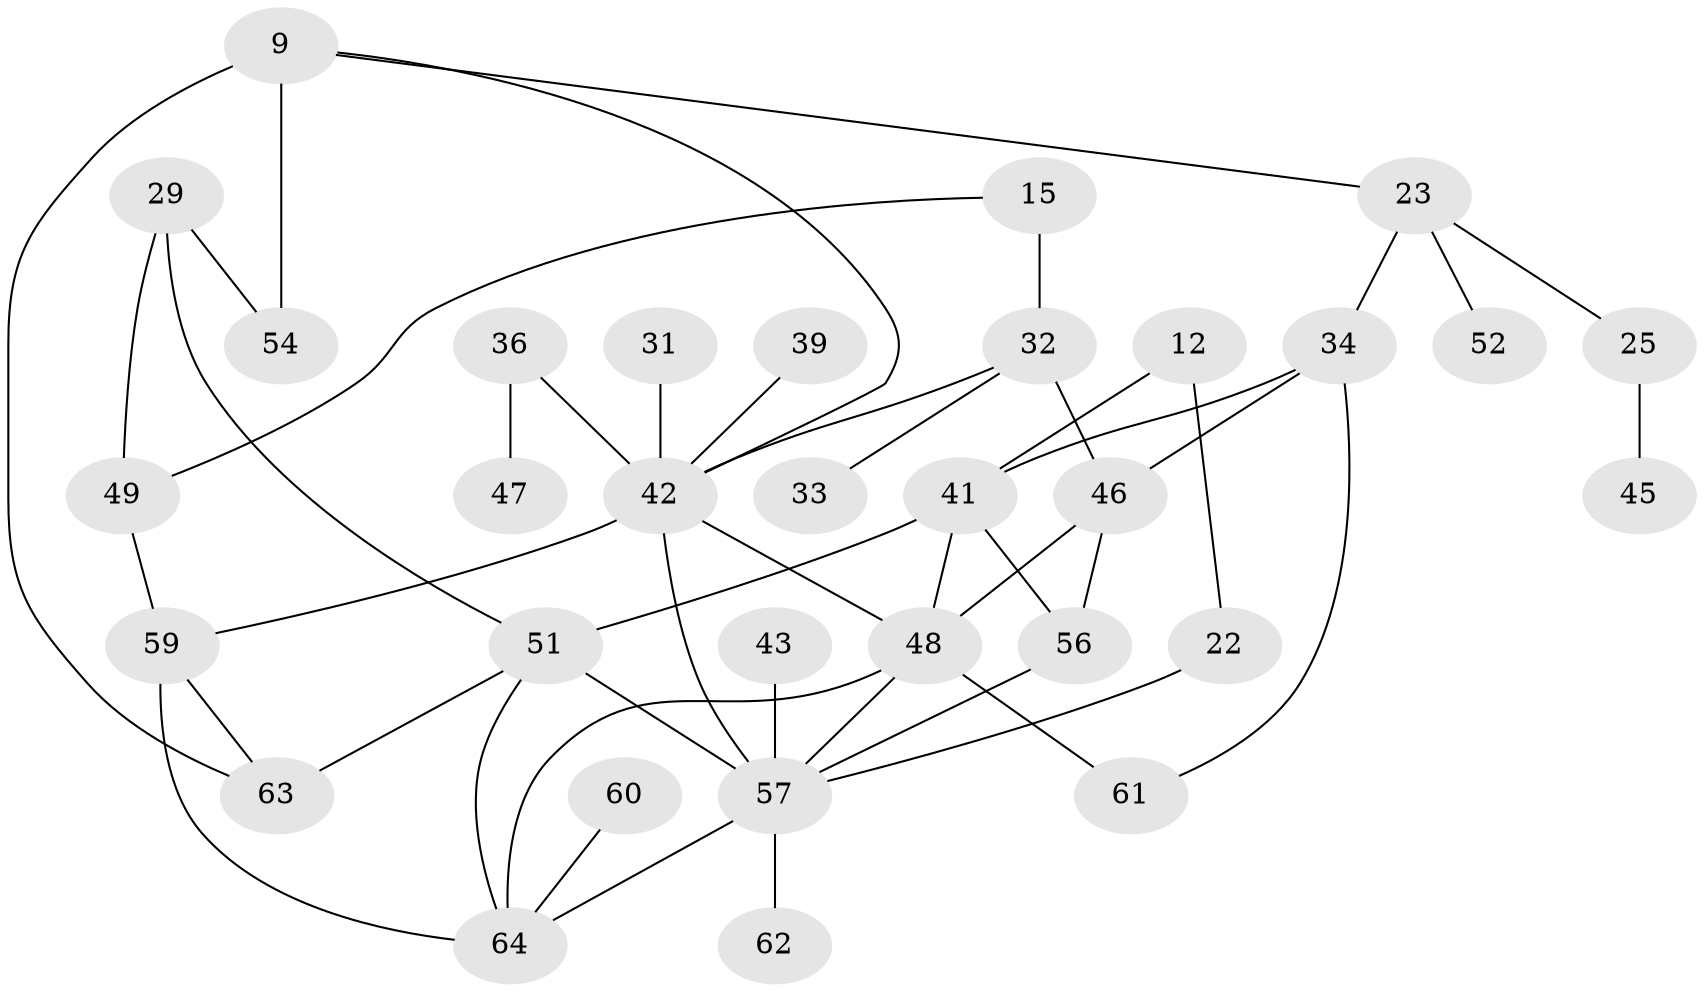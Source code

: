 // original degree distribution, {4: 0.171875, 3: 0.21875, 5: 0.09375, 6: 0.03125, 2: 0.296875, 1: 0.1875}
// Generated by graph-tools (version 1.1) at 2025/42/03/09/25 04:42:50]
// undirected, 32 vertices, 48 edges
graph export_dot {
graph [start="1"]
  node [color=gray90,style=filled];
  9;
  12;
  15;
  22;
  23;
  25;
  29;
  31;
  32 [super="+3"];
  33;
  34;
  36;
  39;
  41 [super="+10"];
  42 [super="+7+2"];
  43;
  45;
  46 [super="+44"];
  47;
  48 [super="+19"];
  49;
  51 [super="+21+37"];
  52;
  54 [super="+13"];
  56 [super="+35+38"];
  57 [super="+50+17+53"];
  59 [super="+4"];
  60;
  61;
  62;
  63 [super="+55"];
  64 [super="+40+58"];
  9 -- 23;
  9 -- 54 [weight=2];
  9 -- 42;
  9 -- 63;
  12 -- 22;
  12 -- 41;
  15 -- 49;
  15 -- 32;
  22 -- 57;
  23 -- 25;
  23 -- 52;
  23 -- 34;
  25 -- 45;
  29 -- 49;
  29 -- 54;
  29 -- 51;
  31 -- 42;
  32 -- 33;
  32 -- 42;
  32 -- 46;
  34 -- 61;
  34 -- 41;
  34 -- 46;
  36 -- 47;
  36 -- 42;
  39 -- 42;
  41 -- 56;
  41 -- 48;
  41 -- 51 [weight=3];
  42 -- 48 [weight=2];
  42 -- 59;
  42 -- 57;
  43 -- 57;
  46 -- 48;
  46 -- 56;
  48 -- 57;
  48 -- 61;
  48 -- 64;
  49 -- 59 [weight=2];
  51 -- 63;
  51 -- 57 [weight=4];
  51 -- 64;
  56 -- 57 [weight=2];
  57 -- 64;
  57 -- 62;
  59 -- 63;
  59 -- 64;
  60 -- 64;
}
